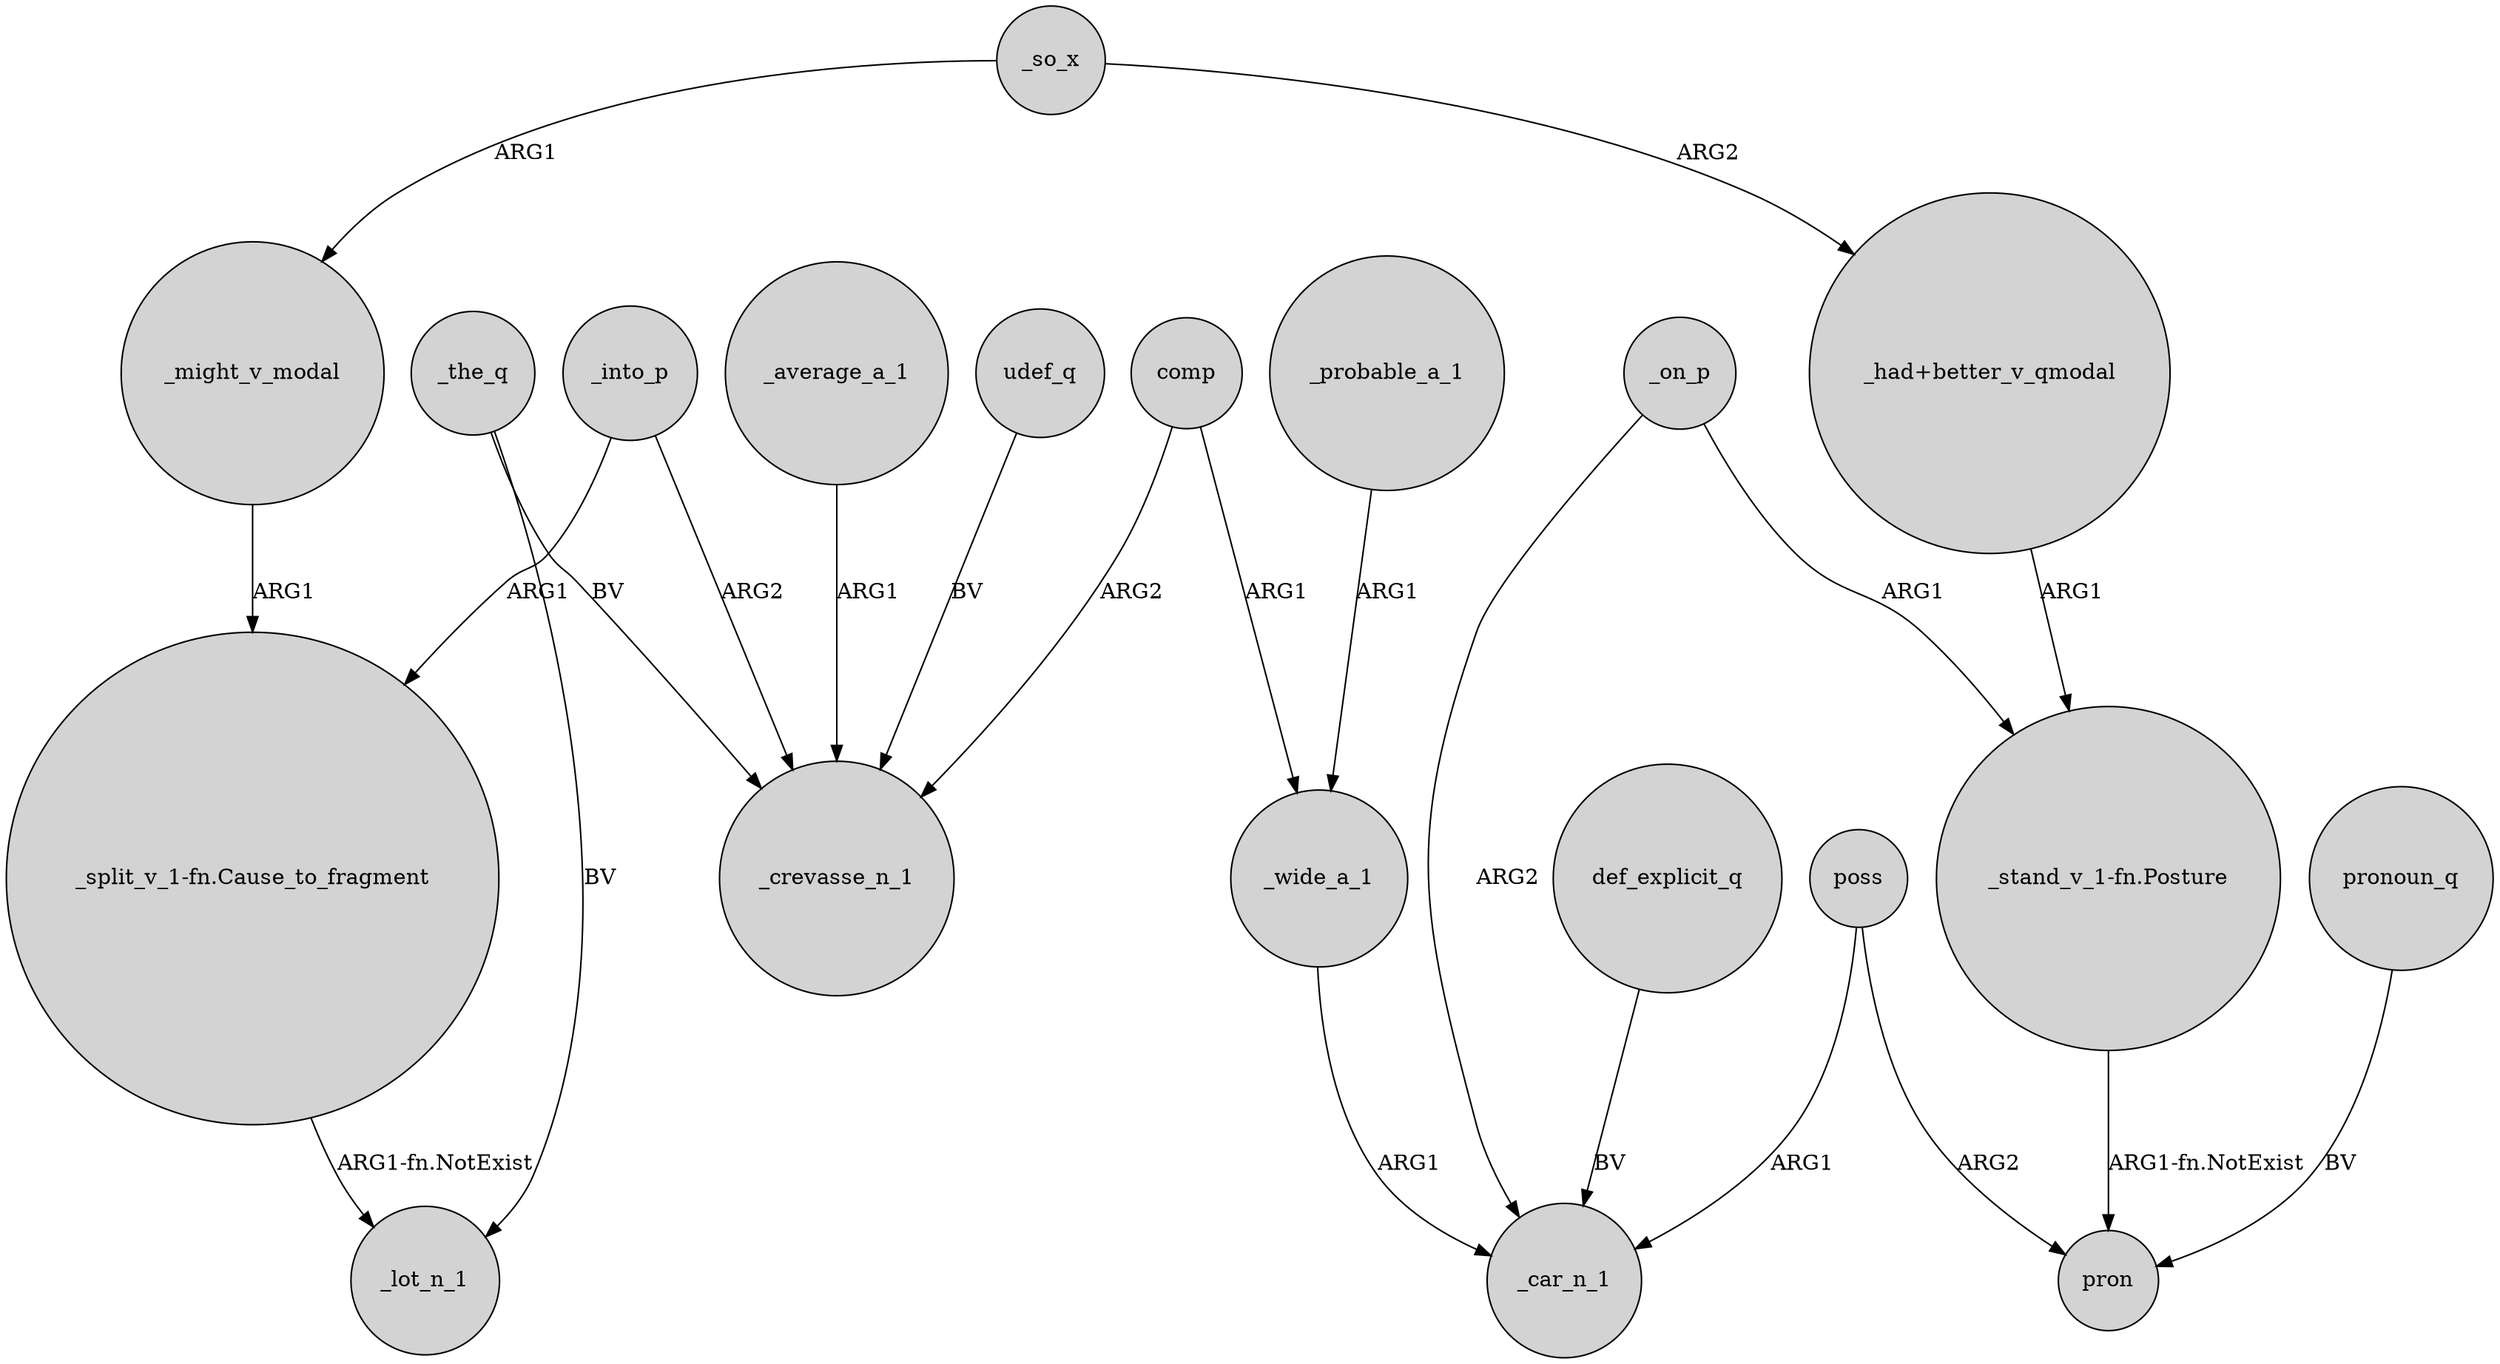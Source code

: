 digraph {
	node [shape=circle style=filled]
	_so_x -> _might_v_modal [label=ARG1]
	poss -> pron [label=ARG2]
	poss -> _car_n_1 [label=ARG1]
	_into_p -> _crevasse_n_1 [label=ARG2]
	"_had+better_v_qmodal" -> "_stand_v_1-fn.Posture" [label=ARG1]
	_might_v_modal -> "_split_v_1-fn.Cause_to_fragment" [label=ARG1]
	_into_p -> "_split_v_1-fn.Cause_to_fragment" [label=ARG1]
	_wide_a_1 -> _car_n_1 [label=ARG1]
	udef_q -> _crevasse_n_1 [label=BV]
	def_explicit_q -> _car_n_1 [label=BV]
	_the_q -> _crevasse_n_1 [label=BV]
	_average_a_1 -> _crevasse_n_1 [label=ARG1]
	_so_x -> "_had+better_v_qmodal" [label=ARG2]
	comp -> _crevasse_n_1 [label=ARG2]
	_probable_a_1 -> _wide_a_1 [label=ARG1]
	pronoun_q -> pron [label=BV]
	"_stand_v_1-fn.Posture" -> pron [label="ARG1-fn.NotExist"]
	_on_p -> "_stand_v_1-fn.Posture" [label=ARG1]
	_the_q -> _lot_n_1 [label=BV]
	comp -> _wide_a_1 [label=ARG1]
	"_split_v_1-fn.Cause_to_fragment" -> _lot_n_1 [label="ARG1-fn.NotExist"]
	_on_p -> _car_n_1 [label=ARG2]
}
